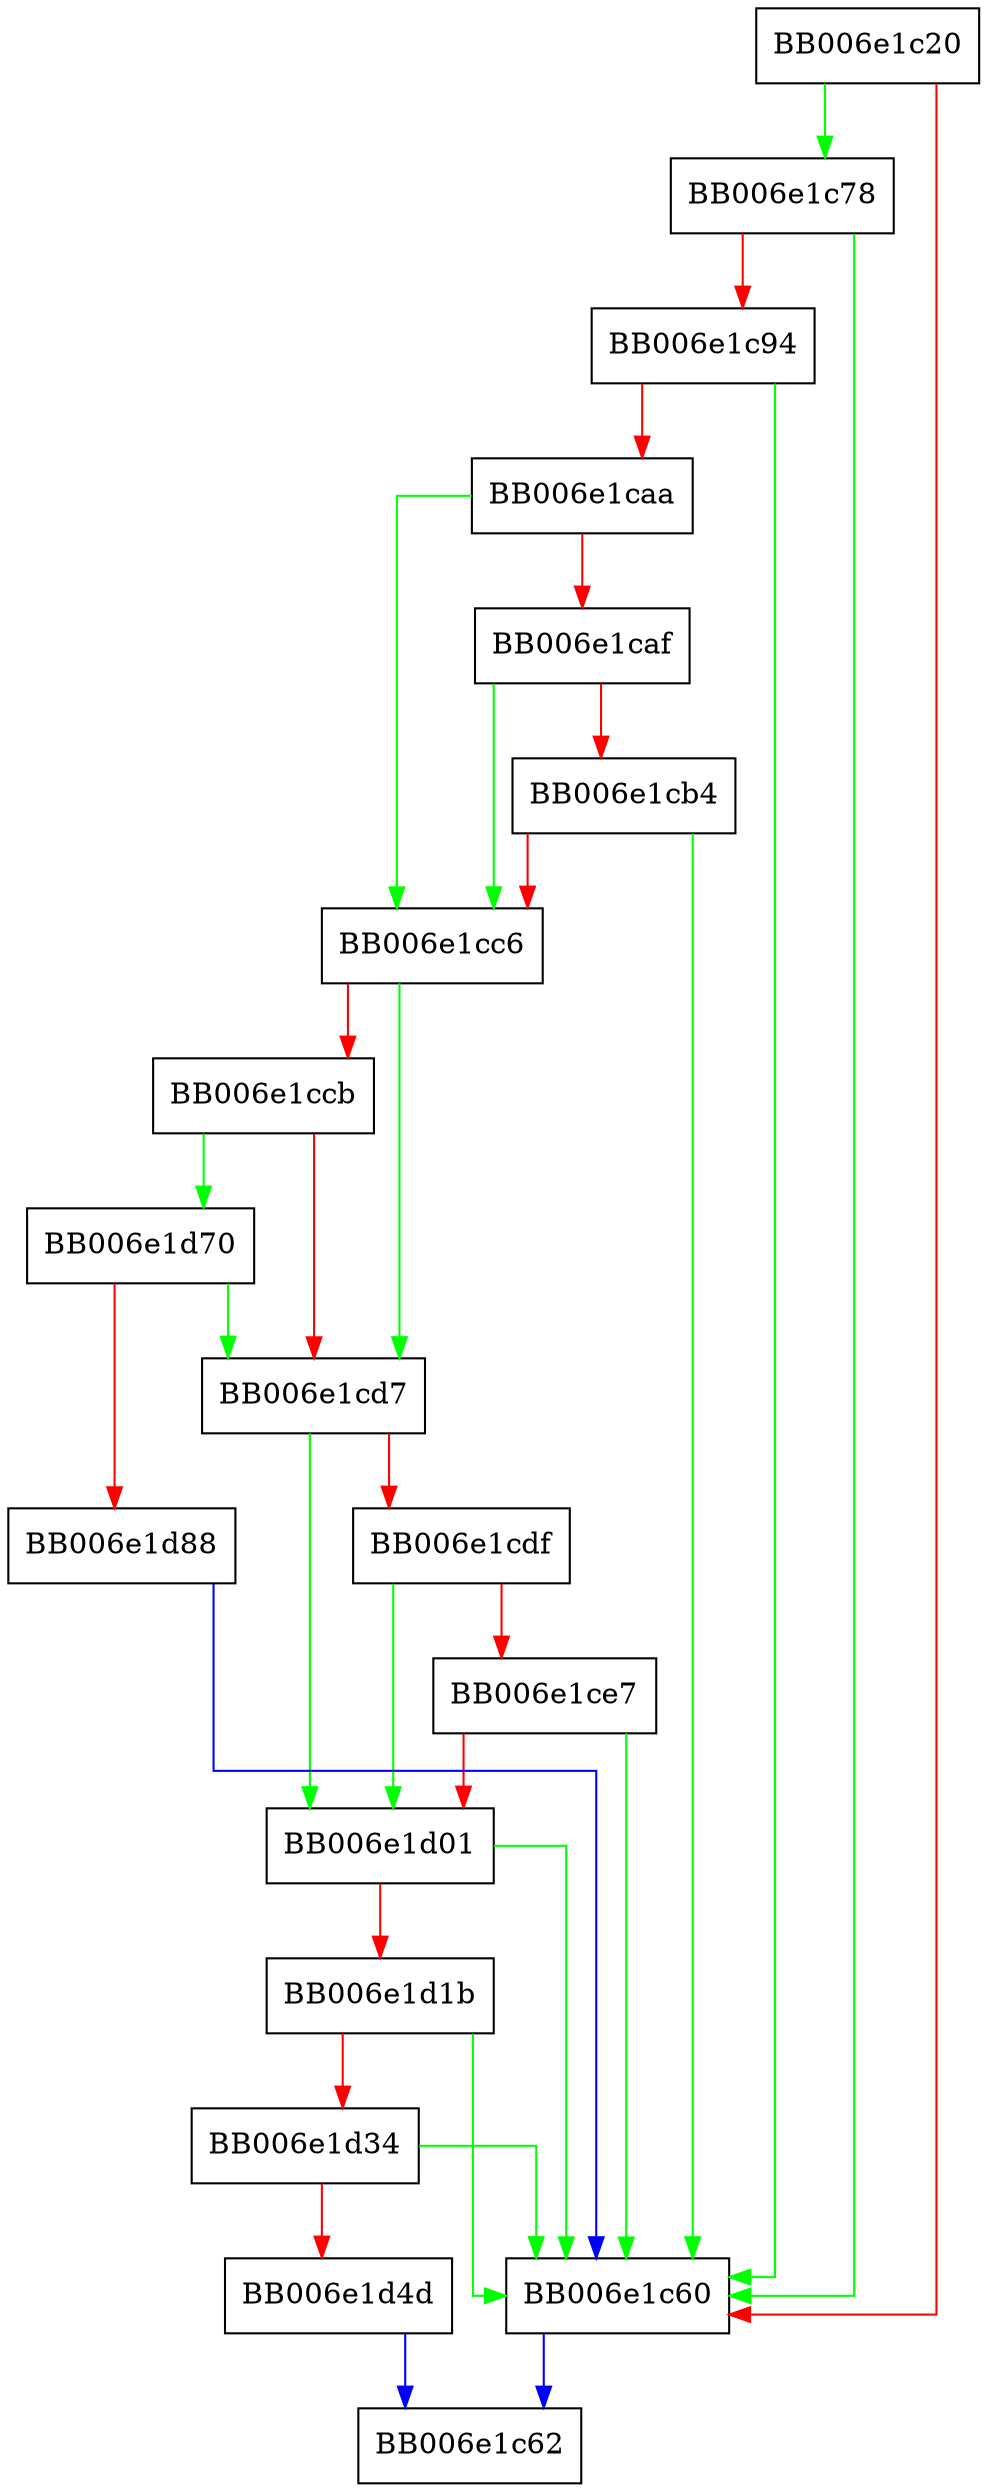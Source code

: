 digraph do_hmac {
  node [shape="box"];
  graph [splines=ortho];
  BB006e1c20 -> BB006e1c78 [color="green"];
  BB006e1c20 -> BB006e1c60 [color="red"];
  BB006e1c60 -> BB006e1c62 [color="blue"];
  BB006e1c78 -> BB006e1c60 [color="green"];
  BB006e1c78 -> BB006e1c94 [color="red"];
  BB006e1c94 -> BB006e1c60 [color="green"];
  BB006e1c94 -> BB006e1caa [color="red"];
  BB006e1caa -> BB006e1cc6 [color="green"];
  BB006e1caa -> BB006e1caf [color="red"];
  BB006e1caf -> BB006e1cc6 [color="green"];
  BB006e1caf -> BB006e1cb4 [color="red"];
  BB006e1cb4 -> BB006e1c60 [color="green"];
  BB006e1cb4 -> BB006e1cc6 [color="red"];
  BB006e1cc6 -> BB006e1cd7 [color="green"];
  BB006e1cc6 -> BB006e1ccb [color="red"];
  BB006e1ccb -> BB006e1d70 [color="green"];
  BB006e1ccb -> BB006e1cd7 [color="red"];
  BB006e1cd7 -> BB006e1d01 [color="green"];
  BB006e1cd7 -> BB006e1cdf [color="red"];
  BB006e1cdf -> BB006e1d01 [color="green"];
  BB006e1cdf -> BB006e1ce7 [color="red"];
  BB006e1ce7 -> BB006e1c60 [color="green"];
  BB006e1ce7 -> BB006e1d01 [color="red"];
  BB006e1d01 -> BB006e1c60 [color="green"];
  BB006e1d01 -> BB006e1d1b [color="red"];
  BB006e1d1b -> BB006e1c60 [color="green"];
  BB006e1d1b -> BB006e1d34 [color="red"];
  BB006e1d34 -> BB006e1c60 [color="green"];
  BB006e1d34 -> BB006e1d4d [color="red"];
  BB006e1d4d -> BB006e1c62 [color="blue"];
  BB006e1d70 -> BB006e1cd7 [color="green"];
  BB006e1d70 -> BB006e1d88 [color="red"];
  BB006e1d88 -> BB006e1c60 [color="blue"];
}
